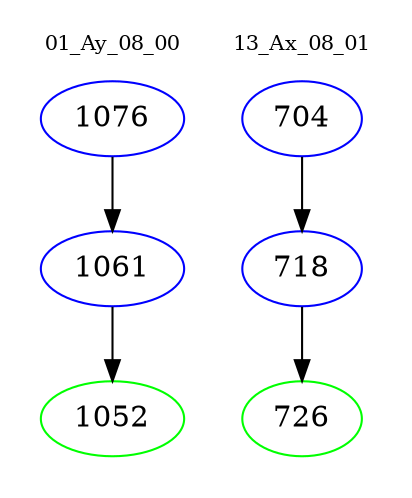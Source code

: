 digraph{
subgraph cluster_0 {
color = white
label = "01_Ay_08_00";
fontsize=10;
T0_1076 [label="1076", color="blue"]
T0_1076 -> T0_1061 [color="black"]
T0_1061 [label="1061", color="blue"]
T0_1061 -> T0_1052 [color="black"]
T0_1052 [label="1052", color="green"]
}
subgraph cluster_1 {
color = white
label = "13_Ax_08_01";
fontsize=10;
T1_704 [label="704", color="blue"]
T1_704 -> T1_718 [color="black"]
T1_718 [label="718", color="blue"]
T1_718 -> T1_726 [color="black"]
T1_726 [label="726", color="green"]
}
}
